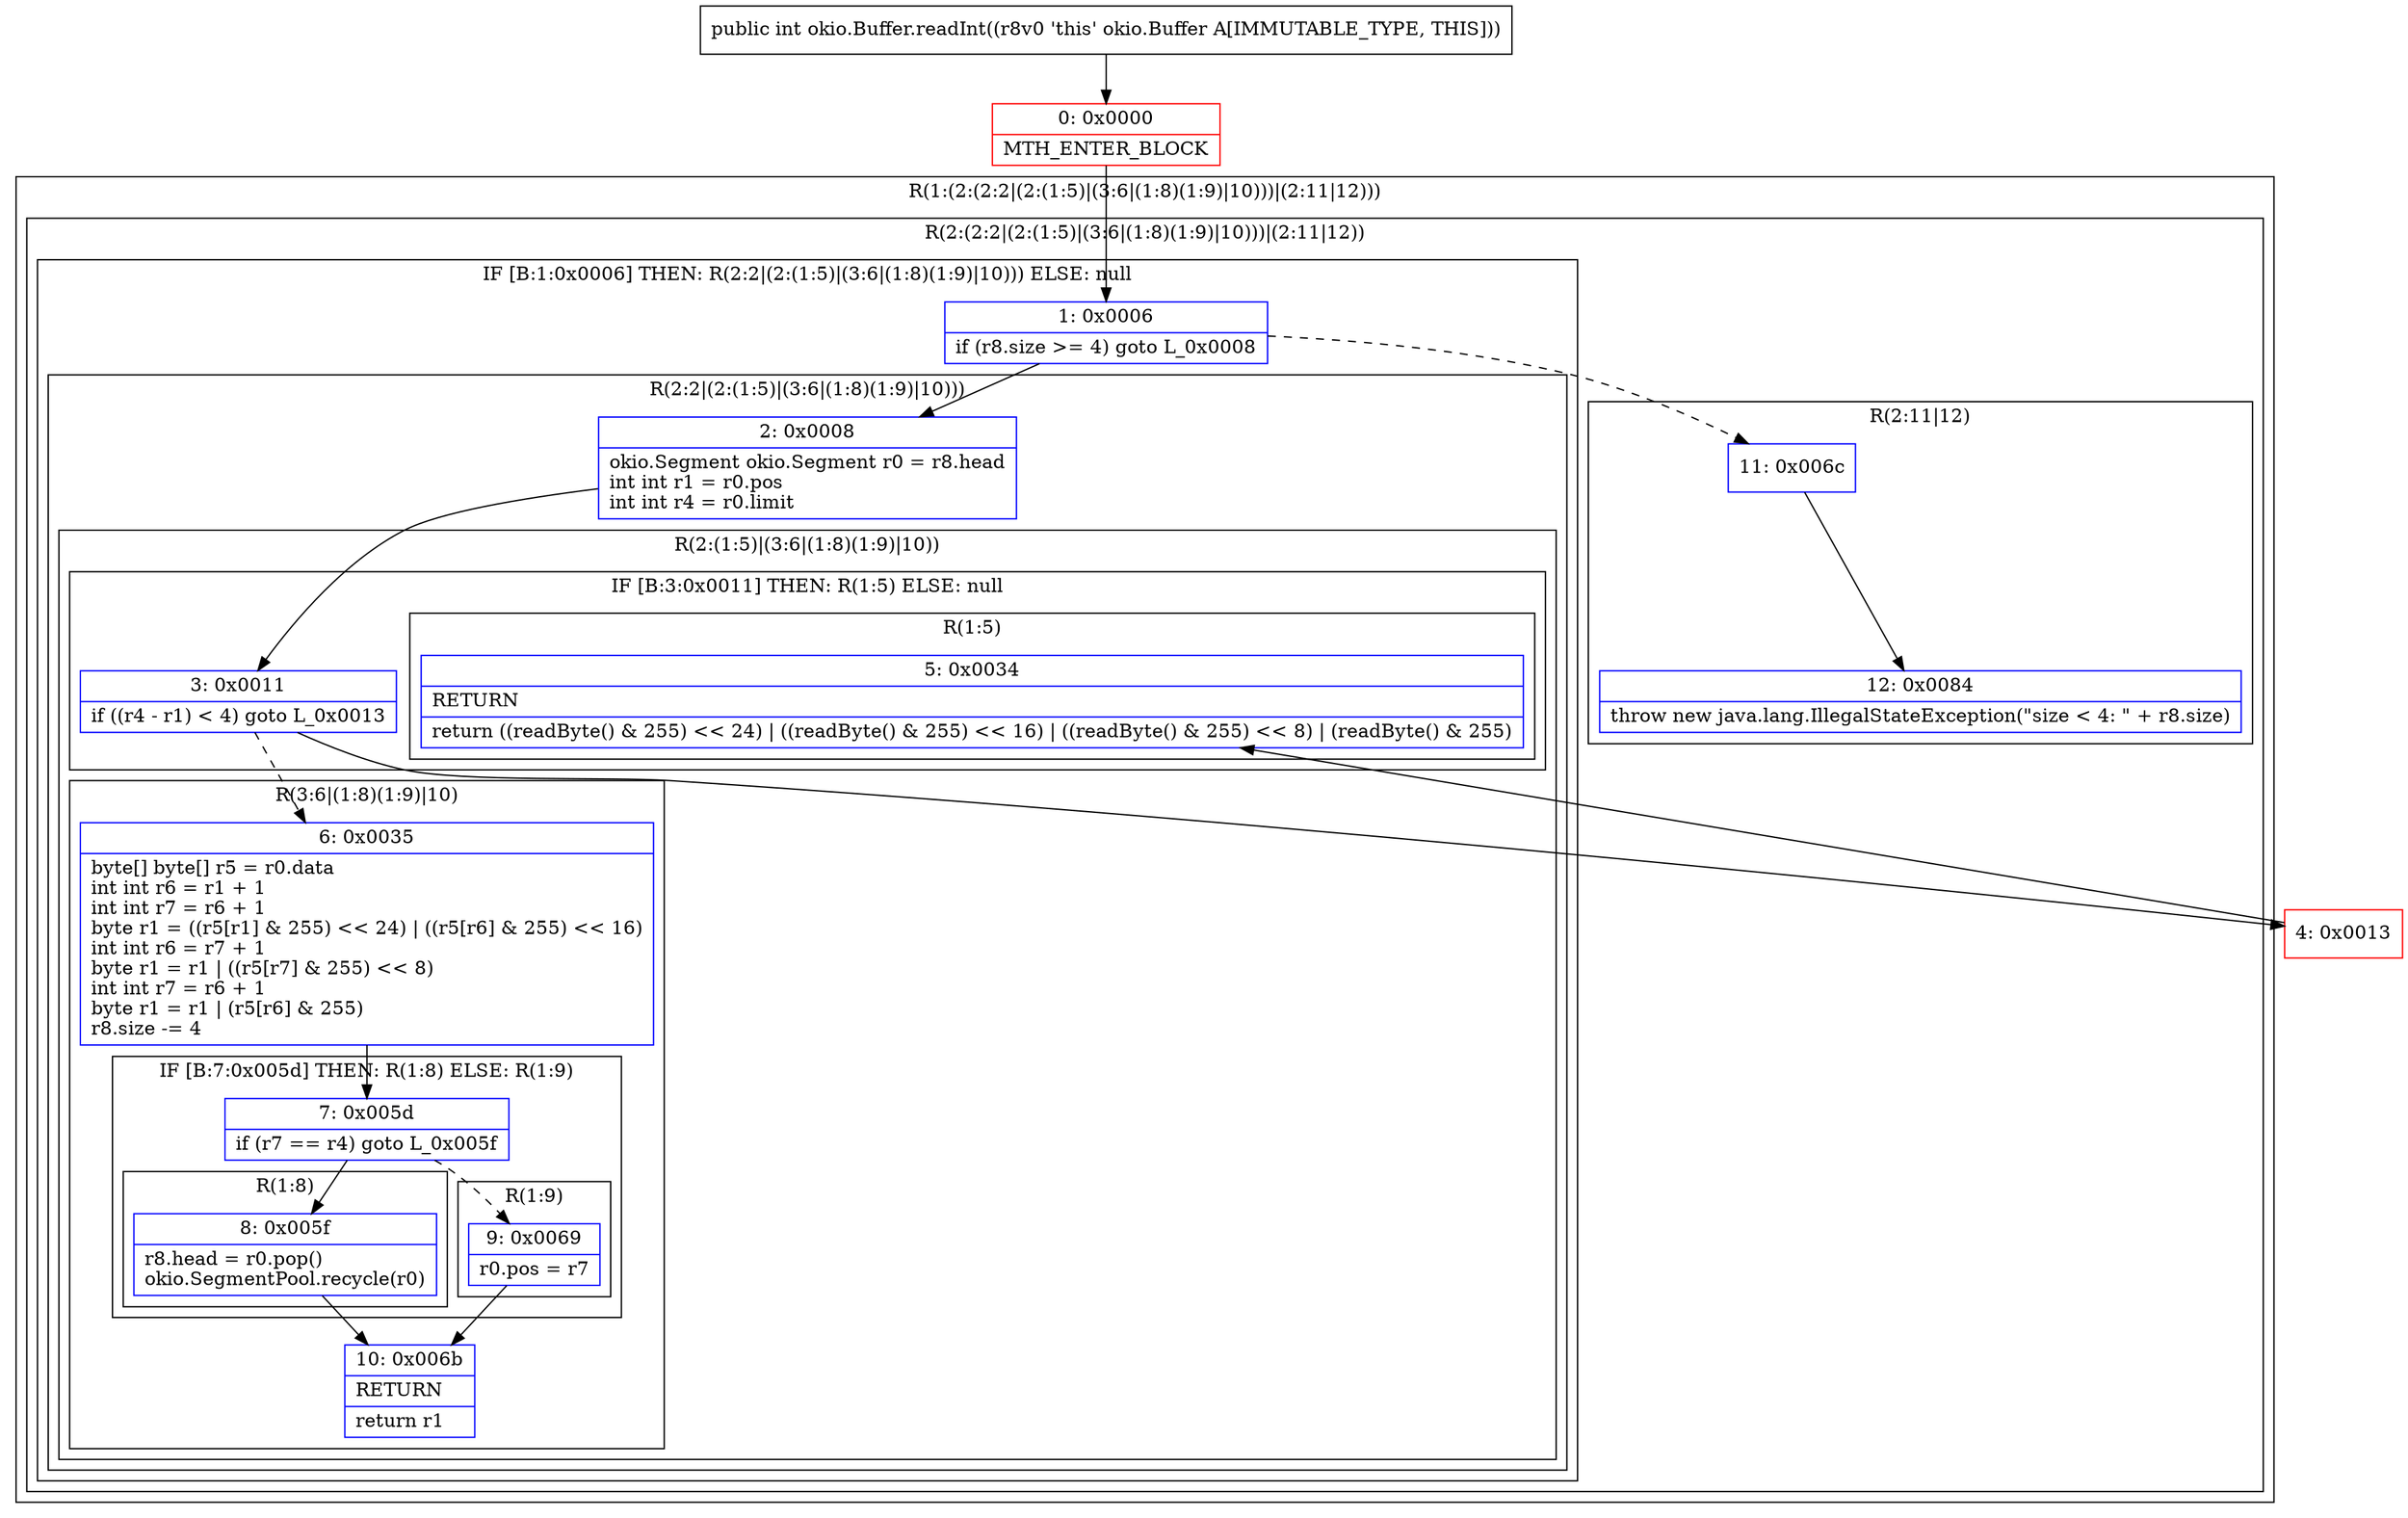 digraph "CFG forokio.Buffer.readInt()I" {
subgraph cluster_Region_1476236978 {
label = "R(1:(2:(2:2|(2:(1:5)|(3:6|(1:8)(1:9)|10)))|(2:11|12)))";
node [shape=record,color=blue];
subgraph cluster_Region_1118059953 {
label = "R(2:(2:2|(2:(1:5)|(3:6|(1:8)(1:9)|10)))|(2:11|12))";
node [shape=record,color=blue];
subgraph cluster_IfRegion_729604088 {
label = "IF [B:1:0x0006] THEN: R(2:2|(2:(1:5)|(3:6|(1:8)(1:9)|10))) ELSE: null";
node [shape=record,color=blue];
Node_1 [shape=record,label="{1\:\ 0x0006|if (r8.size \>= 4) goto L_0x0008\l}"];
subgraph cluster_Region_1996945127 {
label = "R(2:2|(2:(1:5)|(3:6|(1:8)(1:9)|10)))";
node [shape=record,color=blue];
Node_2 [shape=record,label="{2\:\ 0x0008|okio.Segment okio.Segment r0 = r8.head\lint int r1 = r0.pos\lint int r4 = r0.limit\l}"];
subgraph cluster_Region_170945221 {
label = "R(2:(1:5)|(3:6|(1:8)(1:9)|10))";
node [shape=record,color=blue];
subgraph cluster_IfRegion_827048636 {
label = "IF [B:3:0x0011] THEN: R(1:5) ELSE: null";
node [shape=record,color=blue];
Node_3 [shape=record,label="{3\:\ 0x0011|if ((r4 \- r1) \< 4) goto L_0x0013\l}"];
subgraph cluster_Region_826484023 {
label = "R(1:5)";
node [shape=record,color=blue];
Node_5 [shape=record,label="{5\:\ 0x0034|RETURN\l|return ((readByte() & 255) \<\< 24) \| ((readByte() & 255) \<\< 16) \| ((readByte() & 255) \<\< 8) \| (readByte() & 255)\l}"];
}
}
subgraph cluster_Region_1292007072 {
label = "R(3:6|(1:8)(1:9)|10)";
node [shape=record,color=blue];
Node_6 [shape=record,label="{6\:\ 0x0035|byte[] byte[] r5 = r0.data\lint int r6 = r1 + 1\lint int r7 = r6 + 1\lbyte r1 = ((r5[r1] & 255) \<\< 24) \| ((r5[r6] & 255) \<\< 16)\lint int r6 = r7 + 1\lbyte r1 = r1 \| ((r5[r7] & 255) \<\< 8)\lint int r7 = r6 + 1\lbyte r1 = r1 \| (r5[r6] & 255)\lr8.size \-= 4\l}"];
subgraph cluster_IfRegion_1872893251 {
label = "IF [B:7:0x005d] THEN: R(1:8) ELSE: R(1:9)";
node [shape=record,color=blue];
Node_7 [shape=record,label="{7\:\ 0x005d|if (r7 == r4) goto L_0x005f\l}"];
subgraph cluster_Region_945634675 {
label = "R(1:8)";
node [shape=record,color=blue];
Node_8 [shape=record,label="{8\:\ 0x005f|r8.head = r0.pop()\lokio.SegmentPool.recycle(r0)\l}"];
}
subgraph cluster_Region_1899672498 {
label = "R(1:9)";
node [shape=record,color=blue];
Node_9 [shape=record,label="{9\:\ 0x0069|r0.pos = r7\l}"];
}
}
Node_10 [shape=record,label="{10\:\ 0x006b|RETURN\l|return r1\l}"];
}
}
}
}
subgraph cluster_Region_1391058715 {
label = "R(2:11|12)";
node [shape=record,color=blue];
Node_11 [shape=record,label="{11\:\ 0x006c}"];
Node_12 [shape=record,label="{12\:\ 0x0084|throw new java.lang.IllegalStateException(\"size \< 4: \" + r8.size)\l}"];
}
}
}
Node_0 [shape=record,color=red,label="{0\:\ 0x0000|MTH_ENTER_BLOCK\l}"];
Node_4 [shape=record,color=red,label="{4\:\ 0x0013}"];
MethodNode[shape=record,label="{public int okio.Buffer.readInt((r8v0 'this' okio.Buffer A[IMMUTABLE_TYPE, THIS])) }"];
MethodNode -> Node_0;
Node_1 -> Node_2;
Node_1 -> Node_11[style=dashed];
Node_2 -> Node_3;
Node_3 -> Node_4;
Node_3 -> Node_6[style=dashed];
Node_6 -> Node_7;
Node_7 -> Node_8;
Node_7 -> Node_9[style=dashed];
Node_8 -> Node_10;
Node_9 -> Node_10;
Node_11 -> Node_12;
Node_0 -> Node_1;
Node_4 -> Node_5;
}

